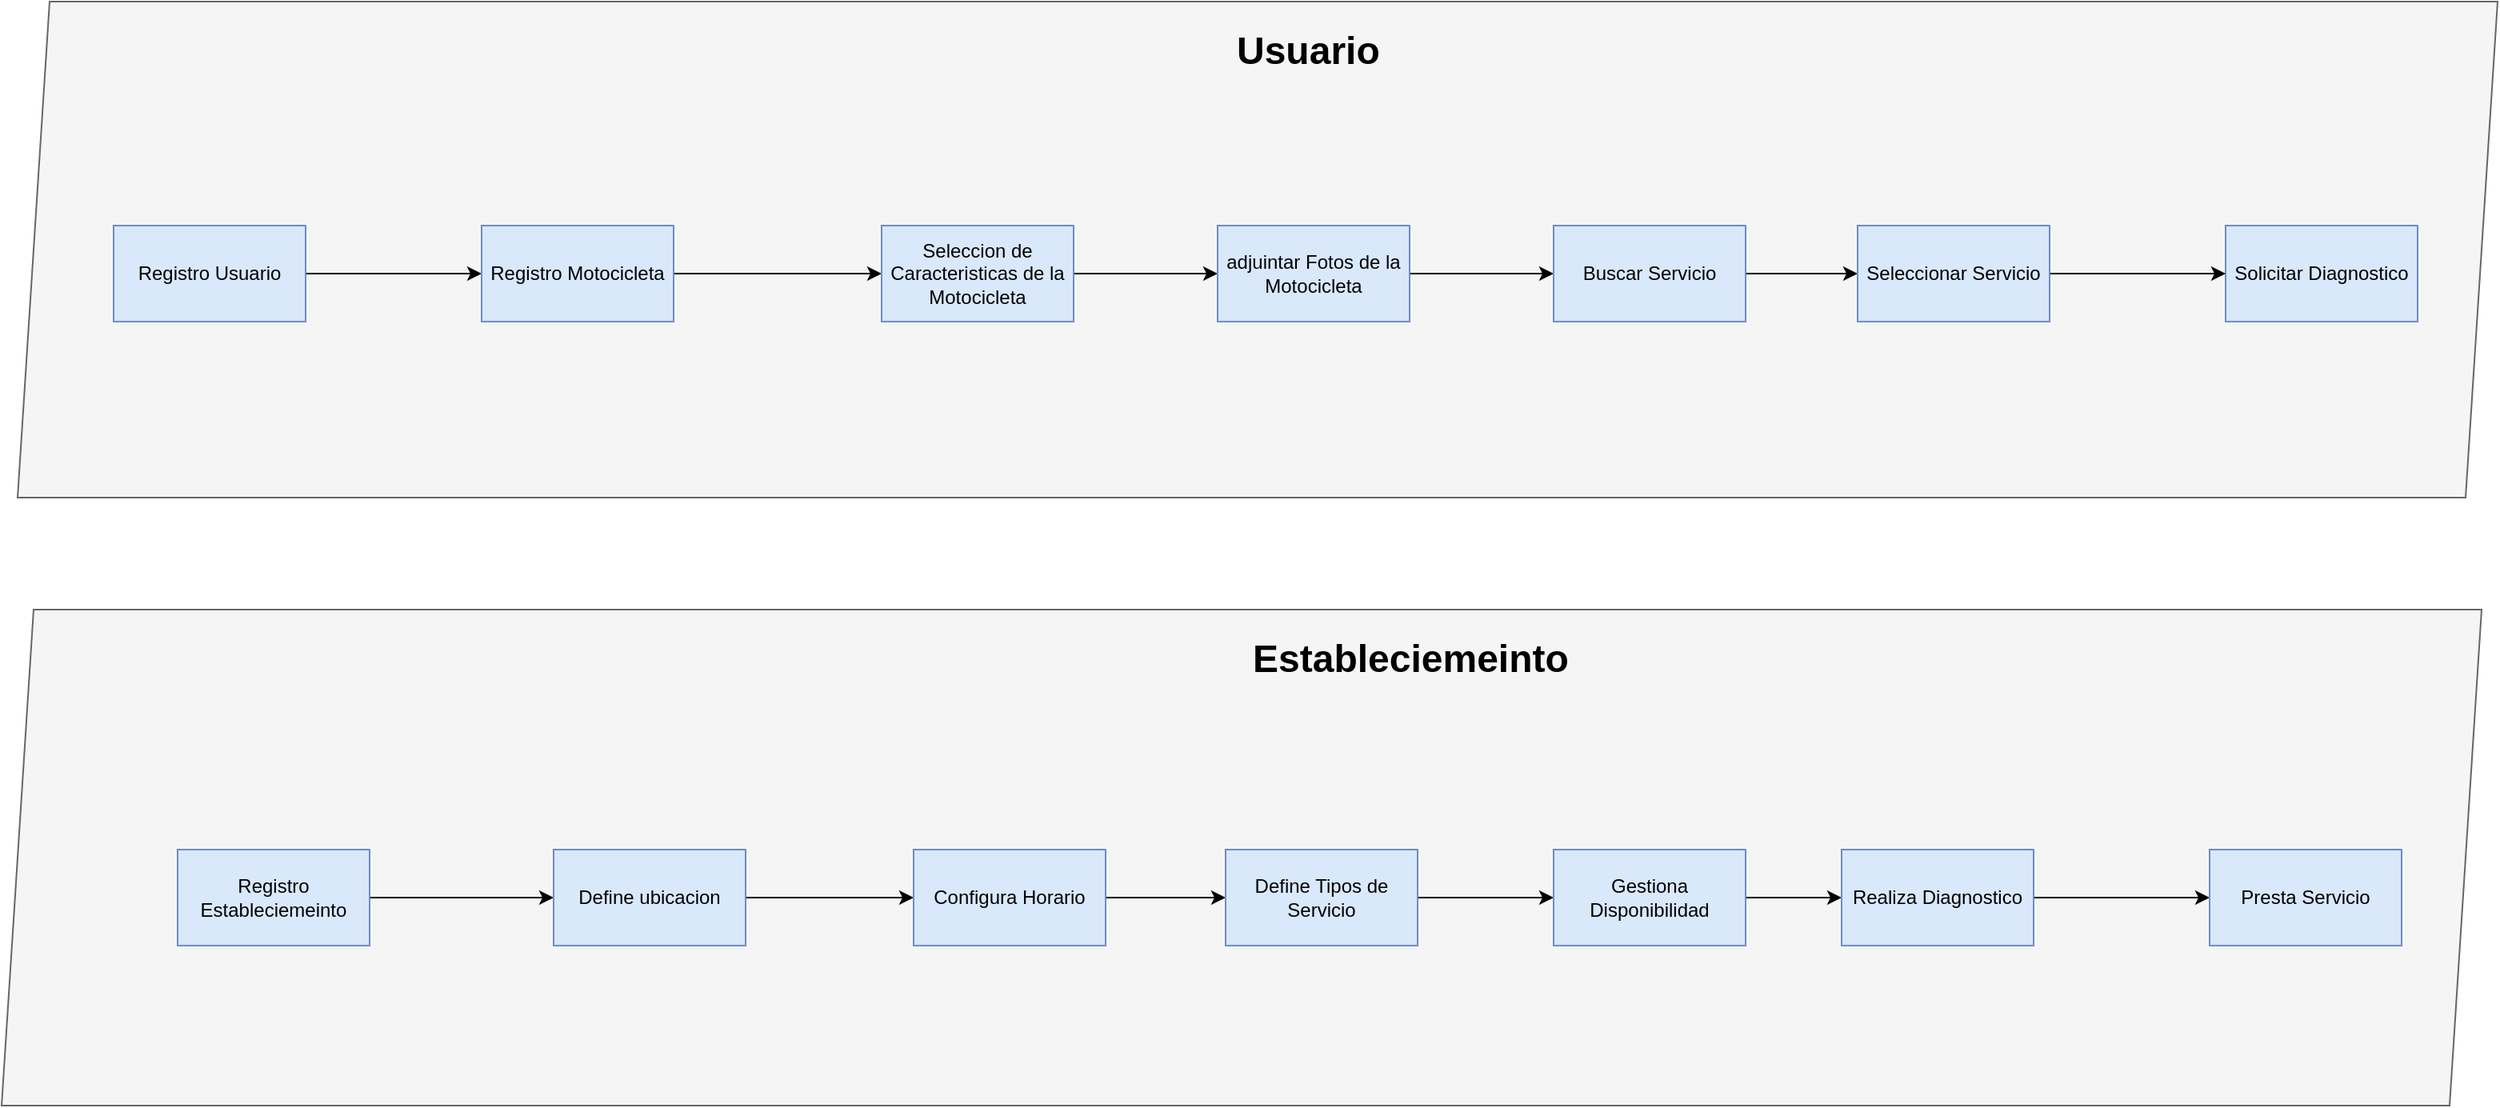 <mxfile version="25.0.3">
  <diagram name="Page-1" id="xwN7b_LtwqWbbOBGa_al">
    <mxGraphModel dx="1898" dy="991" grid="1" gridSize="10" guides="1" tooltips="1" connect="1" arrows="1" fold="1" page="1" pageScale="1" pageWidth="850" pageHeight="1100" math="0" shadow="0">
      <root>
        <mxCell id="0" />
        <mxCell id="1" parent="0" />
        <mxCell id="72VmfCfnLHxIe54Cltwi-3" value="" style="shape=parallelogram;perimeter=parallelogramPerimeter;whiteSpace=wrap;html=1;fixedSize=1;fillColor=#f5f5f5;fontColor=#333333;strokeColor=#666666;" vertex="1" parent="1">
          <mxGeometry x="30" y="200" width="1550" height="310" as="geometry" />
        </mxCell>
        <mxCell id="72VmfCfnLHxIe54Cltwi-11" style="edgeStyle=orthogonalEdgeStyle;rounded=0;orthogonalLoop=1;jettySize=auto;html=1;" edge="1" parent="1" source="72VmfCfnLHxIe54Cltwi-1" target="72VmfCfnLHxIe54Cltwi-5">
          <mxGeometry relative="1" as="geometry" />
        </mxCell>
        <mxCell id="72VmfCfnLHxIe54Cltwi-1" value="Registro Usuario" style="rounded=0;whiteSpace=wrap;html=1;fillColor=#dae8fc;strokeColor=#6c8ebf;" vertex="1" parent="1">
          <mxGeometry x="90" y="340" width="120" height="60" as="geometry" />
        </mxCell>
        <mxCell id="72VmfCfnLHxIe54Cltwi-4" value="&lt;h1 style=&quot;margin-top: 0px;&quot;&gt;Usuario&lt;/h1&gt;" style="text;html=1;whiteSpace=wrap;overflow=hidden;rounded=0;" vertex="1" parent="1">
          <mxGeometry x="790" y="210" width="110" height="50" as="geometry" />
        </mxCell>
        <mxCell id="72VmfCfnLHxIe54Cltwi-12" style="edgeStyle=orthogonalEdgeStyle;rounded=0;orthogonalLoop=1;jettySize=auto;html=1;entryX=0;entryY=0.5;entryDx=0;entryDy=0;" edge="1" parent="1" source="72VmfCfnLHxIe54Cltwi-5" target="72VmfCfnLHxIe54Cltwi-6">
          <mxGeometry relative="1" as="geometry" />
        </mxCell>
        <mxCell id="72VmfCfnLHxIe54Cltwi-5" value="Registro Motocicleta" style="rounded=0;whiteSpace=wrap;html=1;fillColor=#dae8fc;strokeColor=#6c8ebf;" vertex="1" parent="1">
          <mxGeometry x="320" y="340" width="120" height="60" as="geometry" />
        </mxCell>
        <mxCell id="72VmfCfnLHxIe54Cltwi-13" style="edgeStyle=orthogonalEdgeStyle;rounded=0;orthogonalLoop=1;jettySize=auto;html=1;entryX=0;entryY=0.5;entryDx=0;entryDy=0;" edge="1" parent="1" source="72VmfCfnLHxIe54Cltwi-6" target="72VmfCfnLHxIe54Cltwi-7">
          <mxGeometry relative="1" as="geometry" />
        </mxCell>
        <mxCell id="72VmfCfnLHxIe54Cltwi-6" value="Seleccion de Caracteristicas de la Motocicleta" style="rounded=0;whiteSpace=wrap;html=1;fillColor=#dae8fc;strokeColor=#6c8ebf;" vertex="1" parent="1">
          <mxGeometry x="570" y="340" width="120" height="60" as="geometry" />
        </mxCell>
        <mxCell id="72VmfCfnLHxIe54Cltwi-14" style="edgeStyle=orthogonalEdgeStyle;rounded=0;orthogonalLoop=1;jettySize=auto;html=1;entryX=0;entryY=0.5;entryDx=0;entryDy=0;" edge="1" parent="1" source="72VmfCfnLHxIe54Cltwi-7" target="72VmfCfnLHxIe54Cltwi-8">
          <mxGeometry relative="1" as="geometry" />
        </mxCell>
        <mxCell id="72VmfCfnLHxIe54Cltwi-7" value="adjuintar Fotos de la Motocicleta" style="rounded=0;whiteSpace=wrap;html=1;fillColor=#dae8fc;strokeColor=#6c8ebf;" vertex="1" parent="1">
          <mxGeometry x="780" y="340" width="120" height="60" as="geometry" />
        </mxCell>
        <mxCell id="72VmfCfnLHxIe54Cltwi-15" style="edgeStyle=orthogonalEdgeStyle;rounded=0;orthogonalLoop=1;jettySize=auto;html=1;" edge="1" parent="1" source="72VmfCfnLHxIe54Cltwi-8" target="72VmfCfnLHxIe54Cltwi-10">
          <mxGeometry relative="1" as="geometry" />
        </mxCell>
        <mxCell id="72VmfCfnLHxIe54Cltwi-8" value="Buscar Servicio" style="rounded=0;whiteSpace=wrap;html=1;fillColor=#dae8fc;strokeColor=#6c8ebf;" vertex="1" parent="1">
          <mxGeometry x="990" y="340" width="120" height="60" as="geometry" />
        </mxCell>
        <mxCell id="72VmfCfnLHxIe54Cltwi-9" value="Solicitar Diagnostico" style="rounded=0;whiteSpace=wrap;html=1;fillColor=#dae8fc;strokeColor=#6c8ebf;" vertex="1" parent="1">
          <mxGeometry x="1410" y="340" width="120" height="60" as="geometry" />
        </mxCell>
        <mxCell id="72VmfCfnLHxIe54Cltwi-16" style="edgeStyle=orthogonalEdgeStyle;rounded=0;orthogonalLoop=1;jettySize=auto;html=1;" edge="1" parent="1" source="72VmfCfnLHxIe54Cltwi-10" target="72VmfCfnLHxIe54Cltwi-9">
          <mxGeometry relative="1" as="geometry" />
        </mxCell>
        <mxCell id="72VmfCfnLHxIe54Cltwi-10" value="Seleccionar Servicio" style="rounded=0;whiteSpace=wrap;html=1;fillColor=#dae8fc;strokeColor=#6c8ebf;" vertex="1" parent="1">
          <mxGeometry x="1180" y="340" width="120" height="60" as="geometry" />
        </mxCell>
        <mxCell id="72VmfCfnLHxIe54Cltwi-17" value="" style="shape=parallelogram;perimeter=parallelogramPerimeter;whiteSpace=wrap;html=1;fixedSize=1;fillColor=#f5f5f5;fontColor=#333333;strokeColor=#666666;" vertex="1" parent="1">
          <mxGeometry x="20" y="580" width="1550" height="310" as="geometry" />
        </mxCell>
        <mxCell id="72VmfCfnLHxIe54Cltwi-18" value="&lt;h1 style=&quot;margin-top: 0px;&quot;&gt;Estableciemeinto&lt;/h1&gt;" style="text;html=1;whiteSpace=wrap;overflow=hidden;rounded=0;" vertex="1" parent="1">
          <mxGeometry x="800" y="590" width="220" height="50" as="geometry" />
        </mxCell>
        <mxCell id="72VmfCfnLHxIe54Cltwi-26" style="edgeStyle=orthogonalEdgeStyle;rounded=0;orthogonalLoop=1;jettySize=auto;html=1;" edge="1" parent="1" source="72VmfCfnLHxIe54Cltwi-19" target="72VmfCfnLHxIe54Cltwi-20">
          <mxGeometry relative="1" as="geometry" />
        </mxCell>
        <mxCell id="72VmfCfnLHxIe54Cltwi-19" value="Registro Estableciemeinto" style="rounded=0;whiteSpace=wrap;html=1;fillColor=#dae8fc;strokeColor=#6c8ebf;" vertex="1" parent="1">
          <mxGeometry x="130" y="730" width="120" height="60" as="geometry" />
        </mxCell>
        <mxCell id="72VmfCfnLHxIe54Cltwi-27" style="edgeStyle=orthogonalEdgeStyle;rounded=0;orthogonalLoop=1;jettySize=auto;html=1;entryX=0;entryY=0.5;entryDx=0;entryDy=0;" edge="1" parent="1" source="72VmfCfnLHxIe54Cltwi-20" target="72VmfCfnLHxIe54Cltwi-21">
          <mxGeometry relative="1" as="geometry" />
        </mxCell>
        <mxCell id="72VmfCfnLHxIe54Cltwi-20" value="Define ubicacion" style="rounded=0;whiteSpace=wrap;html=1;fillColor=#dae8fc;strokeColor=#6c8ebf;" vertex="1" parent="1">
          <mxGeometry x="365" y="730" width="120" height="60" as="geometry" />
        </mxCell>
        <mxCell id="72VmfCfnLHxIe54Cltwi-28" style="edgeStyle=orthogonalEdgeStyle;rounded=0;orthogonalLoop=1;jettySize=auto;html=1;entryX=0;entryY=0.5;entryDx=0;entryDy=0;" edge="1" parent="1" source="72VmfCfnLHxIe54Cltwi-21" target="72VmfCfnLHxIe54Cltwi-22">
          <mxGeometry relative="1" as="geometry" />
        </mxCell>
        <mxCell id="72VmfCfnLHxIe54Cltwi-21" value="Configura Horario" style="rounded=0;whiteSpace=wrap;html=1;fillColor=#dae8fc;strokeColor=#6c8ebf;" vertex="1" parent="1">
          <mxGeometry x="590" y="730" width="120" height="60" as="geometry" />
        </mxCell>
        <mxCell id="72VmfCfnLHxIe54Cltwi-29" style="edgeStyle=orthogonalEdgeStyle;rounded=0;orthogonalLoop=1;jettySize=auto;html=1;" edge="1" parent="1" source="72VmfCfnLHxIe54Cltwi-22" target="72VmfCfnLHxIe54Cltwi-23">
          <mxGeometry relative="1" as="geometry" />
        </mxCell>
        <mxCell id="72VmfCfnLHxIe54Cltwi-22" value="Define Tipos de Servicio" style="rounded=0;whiteSpace=wrap;html=1;fillColor=#dae8fc;strokeColor=#6c8ebf;" vertex="1" parent="1">
          <mxGeometry x="785" y="730" width="120" height="60" as="geometry" />
        </mxCell>
        <mxCell id="72VmfCfnLHxIe54Cltwi-30" style="edgeStyle=orthogonalEdgeStyle;rounded=0;orthogonalLoop=1;jettySize=auto;html=1;entryX=0;entryY=0.5;entryDx=0;entryDy=0;" edge="1" parent="1" source="72VmfCfnLHxIe54Cltwi-23" target="72VmfCfnLHxIe54Cltwi-24">
          <mxGeometry relative="1" as="geometry" />
        </mxCell>
        <mxCell id="72VmfCfnLHxIe54Cltwi-23" value="Gestiona Disponibilidad" style="rounded=0;whiteSpace=wrap;html=1;fillColor=#dae8fc;strokeColor=#6c8ebf;" vertex="1" parent="1">
          <mxGeometry x="990" y="730" width="120" height="60" as="geometry" />
        </mxCell>
        <mxCell id="72VmfCfnLHxIe54Cltwi-31" style="edgeStyle=orthogonalEdgeStyle;rounded=0;orthogonalLoop=1;jettySize=auto;html=1;" edge="1" parent="1" source="72VmfCfnLHxIe54Cltwi-24" target="72VmfCfnLHxIe54Cltwi-25">
          <mxGeometry relative="1" as="geometry" />
        </mxCell>
        <mxCell id="72VmfCfnLHxIe54Cltwi-24" value="Realiza Diagnostico" style="rounded=0;whiteSpace=wrap;html=1;fillColor=#dae8fc;strokeColor=#6c8ebf;" vertex="1" parent="1">
          <mxGeometry x="1170" y="730" width="120" height="60" as="geometry" />
        </mxCell>
        <mxCell id="72VmfCfnLHxIe54Cltwi-25" value="Presta Servicio" style="rounded=0;whiteSpace=wrap;html=1;fillColor=#dae8fc;strokeColor=#6c8ebf;" vertex="1" parent="1">
          <mxGeometry x="1400" y="730" width="120" height="60" as="geometry" />
        </mxCell>
      </root>
    </mxGraphModel>
  </diagram>
</mxfile>
